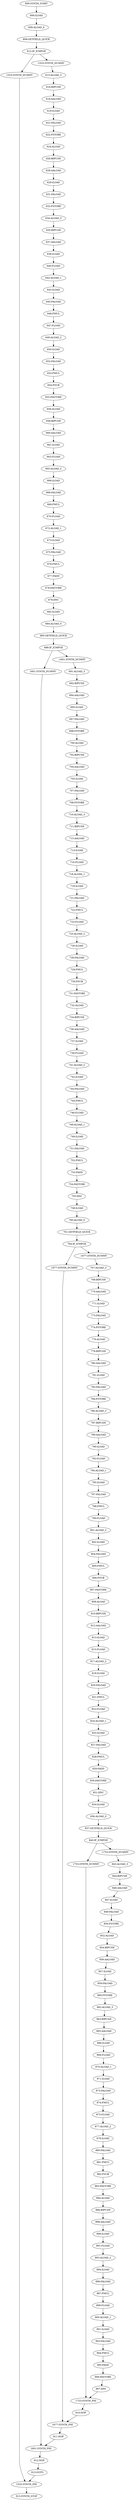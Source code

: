 digraph{
"606:SYNTH_START" -> "606:ILOAD";
"606:ILOAD" -> "608:ALOAD_0";
"608:ALOAD_0" -> "609:GETFIELD_QUICK";
"609:GETFIELD_QUICK" -> "612:IF_ICMPGE";
"612:IF_ICMPGE" -> "1525:SYNTH_DUMMY";
"612:IF_ICMPGE" -> "-1525:SYNTH_DUMMY";
"1525:SYNTH_DUMMY" -> "1525:SYNTH_PHI";
"-1525:SYNTH_DUMMY" -> "615:ALOAD_3";
"615:ALOAD_3" -> "616:BIPUSH";
"616:BIPUSH" -> "618:AALOAD";
"618:AALOAD" -> "619:ILOAD";
"619:ILOAD" -> "621:FALOAD";
"621:FALOAD" -> "622:FSTORE";
"622:FSTORE" -> "624:ALOAD";
"624:ALOAD" -> "626:BIPUSH";
"626:BIPUSH" -> "628:AALOAD";
"628:AALOAD" -> "629:ILOAD";
"629:ILOAD" -> "631:FALOAD";
"631:FALOAD" -> "632:FSTORE";
"632:FSTORE" -> "634:ALOAD_3";
"634:ALOAD_3" -> "635:BIPUSH";
"635:BIPUSH" -> "637:AALOAD";
"637:AALOAD" -> "638:ILOAD";
"638:ILOAD" -> "640:FLOAD";
"640:FLOAD" -> "642:ALOAD_1";
"642:ALOAD_1" -> "643:ILOAD";
"643:ILOAD" -> "645:FALOAD";
"645:FALOAD" -> "646:FMUL";
"646:FMUL" -> "647:FLOAD";
"647:FLOAD" -> "649:ALOAD_2";
"649:ALOAD_2" -> "650:ILOAD";
"650:ILOAD" -> "652:FALOAD";
"652:FALOAD" -> "653:FMUL";
"653:FMUL" -> "654:FSUB";
"654:FSUB" -> "655:FASTORE";
"655:FASTORE" -> "656:ALOAD";
"656:ALOAD" -> "658:BIPUSH";
"658:BIPUSH" -> "660:AALOAD";
"660:AALOAD" -> "661:ILOAD";
"661:ILOAD" -> "663:FLOAD";
"663:FLOAD" -> "665:ALOAD_2";
"665:ALOAD_2" -> "666:ILOAD";
"666:ILOAD" -> "668:FALOAD";
"668:FALOAD" -> "669:FMUL";
"669:FMUL" -> "670:FLOAD";
"670:FLOAD" -> "672:ALOAD_1";
"672:ALOAD_1" -> "673:ILOAD";
"673:ILOAD" -> "675:FALOAD";
"675:FALOAD" -> "676:FMUL";
"676:FMUL" -> "677:FADD";
"677:FADD" -> "678:FASTORE";
"678:FASTORE" -> "679:IINC";
"679:IINC" -> "682:ILOAD";
"682:ILOAD" -> "684:ALOAD_0";
"684:ALOAD_0" -> "685:GETFIELD_QUICK";
"685:GETFIELD_QUICK" -> "688:IF_ICMPGE";
"688:IF_ICMPGE" -> "1601:SYNTH_DUMMY";
"688:IF_ICMPGE" -> "-1601:SYNTH_DUMMY";
"1601:SYNTH_DUMMY" -> "1601:SYNTH_PHI";
"-1601:SYNTH_DUMMY" -> "691:ALOAD_3";
"691:ALOAD_3" -> "692:BIPUSH";
"912:NOP" -> "913:GOTO";
"913:GOTO" -> "1525:SYNTH_PHI";
"692:BIPUSH" -> "694:AALOAD";
"694:AALOAD" -> "695:ILOAD";
"695:ILOAD" -> "697:FALOAD";
"697:FALOAD" -> "698:FSTORE";
"698:FSTORE" -> "700:ALOAD";
"700:ALOAD" -> "702:BIPUSH";
"702:BIPUSH" -> "704:AALOAD";
"704:AALOAD" -> "705:ILOAD";
"705:ILOAD" -> "707:FALOAD";
"707:FALOAD" -> "708:FSTORE";
"708:FSTORE" -> "710:ALOAD_3";
"710:ALOAD_3" -> "711:BIPUSH";
"711:BIPUSH" -> "713:AALOAD";
"713:AALOAD" -> "714:ILOAD";
"714:ILOAD" -> "716:FLOAD";
"716:FLOAD" -> "718:ALOAD_1";
"718:ALOAD_1" -> "719:ILOAD";
"719:ILOAD" -> "721:FALOAD";
"721:FALOAD" -> "722:FMUL";
"722:FMUL" -> "723:FLOAD";
"723:FLOAD" -> "725:ALOAD_2";
"725:ALOAD_2" -> "726:ILOAD";
"726:ILOAD" -> "728:FALOAD";
"728:FALOAD" -> "729:FMUL";
"729:FMUL" -> "730:FSUB";
"730:FSUB" -> "731:FASTORE";
"731:FASTORE" -> "732:ALOAD";
"732:ALOAD" -> "734:BIPUSH";
"734:BIPUSH" -> "736:AALOAD";
"736:AALOAD" -> "737:ILOAD";
"737:ILOAD" -> "739:FLOAD";
"739:FLOAD" -> "741:ALOAD_2";
"741:ALOAD_2" -> "742:ILOAD";
"742:ILOAD" -> "744:FALOAD";
"744:FALOAD" -> "745:FMUL";
"745:FMUL" -> "746:FLOAD";
"746:FLOAD" -> "748:ALOAD_1";
"748:ALOAD_1" -> "749:ILOAD";
"749:ILOAD" -> "751:FALOAD";
"751:FALOAD" -> "752:FMUL";
"752:FMUL" -> "753:FADD";
"753:FADD" -> "754:FASTORE";
"754:FASTORE" -> "755:IINC";
"755:IINC" -> "758:ILOAD";
"758:ILOAD" -> "760:ALOAD_0";
"760:ALOAD_0" -> "761:GETFIELD_QUICK";
"761:GETFIELD_QUICK" -> "764:IF_ICMPGE";
"764:IF_ICMPGE" -> "1677:SYNTH_DUMMY";
"764:IF_ICMPGE" -> "-1677:SYNTH_DUMMY";
"1677:SYNTH_DUMMY" -> "1677:SYNTH_PHI";
"-1677:SYNTH_DUMMY" -> "767:ALOAD_3";
"767:ALOAD_3" -> "768:BIPUSH";
"911:NOP" -> "1601:SYNTH_PHI";
"768:BIPUSH" -> "770:AALOAD";
"770:AALOAD" -> "771:ILOAD";
"771:ILOAD" -> "773:FALOAD";
"773:FALOAD" -> "774:FSTORE";
"774:FSTORE" -> "776:ALOAD";
"776:ALOAD" -> "778:BIPUSH";
"778:BIPUSH" -> "780:AALOAD";
"780:AALOAD" -> "781:ILOAD";
"781:ILOAD" -> "783:FALOAD";
"783:FALOAD" -> "784:FSTORE";
"784:FSTORE" -> "786:ALOAD_3";
"786:ALOAD_3" -> "787:BIPUSH";
"787:BIPUSH" -> "789:AALOAD";
"789:AALOAD" -> "790:ILOAD";
"790:ILOAD" -> "792:FLOAD";
"792:FLOAD" -> "794:ALOAD_1";
"794:ALOAD_1" -> "795:ILOAD";
"795:ILOAD" -> "797:FALOAD";
"797:FALOAD" -> "798:FMUL";
"798:FMUL" -> "799:FLOAD";
"799:FLOAD" -> "801:ALOAD_2";
"801:ALOAD_2" -> "802:ILOAD";
"802:ILOAD" -> "804:FALOAD";
"804:FALOAD" -> "805:FMUL";
"805:FMUL" -> "806:FSUB";
"806:FSUB" -> "807:FASTORE";
"807:FASTORE" -> "808:ALOAD";
"808:ALOAD" -> "810:BIPUSH";
"810:BIPUSH" -> "812:AALOAD";
"812:AALOAD" -> "813:ILOAD";
"813:ILOAD" -> "815:FLOAD";
"815:FLOAD" -> "817:ALOAD_2";
"817:ALOAD_2" -> "818:ILOAD";
"818:ILOAD" -> "820:FALOAD";
"820:FALOAD" -> "821:FMUL";
"821:FMUL" -> "822:FLOAD";
"822:FLOAD" -> "824:ALOAD_1";
"824:ALOAD_1" -> "825:ILOAD";
"825:ILOAD" -> "827:FALOAD";
"827:FALOAD" -> "828:FMUL";
"828:FMUL" -> "829:FADD";
"829:FADD" -> "830:FASTORE";
"830:FASTORE" -> "831:IINC";
"831:IINC" -> "834:ILOAD";
"834:ILOAD" -> "836:ALOAD_0";
"836:ALOAD_0" -> "837:GETFIELD_QUICK";
"837:GETFIELD_QUICK" -> "840:IF_ICMPGE";
"840:IF_ICMPGE" -> "1753:SYNTH_DUMMY";
"840:IF_ICMPGE" -> "-1753:SYNTH_DUMMY";
"1753:SYNTH_DUMMY" -> "1753:SYNTH_PHI";
"-1753:SYNTH_DUMMY" -> "843:ALOAD_3";
"843:ALOAD_3" -> "844:BIPUSH";
"910:NOP" -> "1677:SYNTH_PHI";
"844:BIPUSH" -> "846:AALOAD";
"846:AALOAD" -> "847:ILOAD";
"847:ILOAD" -> "849:FALOAD";
"849:FALOAD" -> "850:FSTORE";
"850:FSTORE" -> "852:ALOAD";
"852:ALOAD" -> "854:BIPUSH";
"854:BIPUSH" -> "856:AALOAD";
"856:AALOAD" -> "857:ILOAD";
"857:ILOAD" -> "859:FALOAD";
"859:FALOAD" -> "860:FSTORE";
"860:FSTORE" -> "862:ALOAD_3";
"862:ALOAD_3" -> "863:BIPUSH";
"863:BIPUSH" -> "865:AALOAD";
"865:AALOAD" -> "866:ILOAD";
"866:ILOAD" -> "868:FLOAD";
"868:FLOAD" -> "870:ALOAD_1";
"870:ALOAD_1" -> "871:ILOAD";
"871:ILOAD" -> "873:FALOAD";
"873:FALOAD" -> "874:FMUL";
"874:FMUL" -> "875:FLOAD";
"875:FLOAD" -> "877:ALOAD_2";
"877:ALOAD_2" -> "878:ILOAD";
"878:ILOAD" -> "880:FALOAD";
"880:FALOAD" -> "881:FMUL";
"881:FMUL" -> "882:FSUB";
"882:FSUB" -> "883:FASTORE";
"883:FASTORE" -> "884:ALOAD";
"884:ALOAD" -> "886:BIPUSH";
"886:BIPUSH" -> "888:AALOAD";
"888:AALOAD" -> "889:ILOAD";
"889:ILOAD" -> "891:FLOAD";
"891:FLOAD" -> "893:ALOAD_2";
"893:ALOAD_2" -> "894:ILOAD";
"894:ILOAD" -> "896:FALOAD";
"896:FALOAD" -> "897:FMUL";
"897:FMUL" -> "898:FLOAD";
"898:FLOAD" -> "900:ALOAD_1";
"900:ALOAD_1" -> "901:ILOAD";
"901:ILOAD" -> "903:FALOAD";
"903:FALOAD" -> "904:FMUL";
"904:FMUL" -> "905:FADD";
"905:FADD" -> "906:FASTORE";
"906:FASTORE" -> "907:IINC";
"907:IINC" -> "1753:SYNTH_PHI";
"1753:SYNTH_PHI" -> "910:NOP";
"1677:SYNTH_PHI" -> "911:NOP";
"1601:SYNTH_PHI" -> "912:NOP";
"1525:SYNTH_PHI" -> "913:SYNTH_STOP";
}